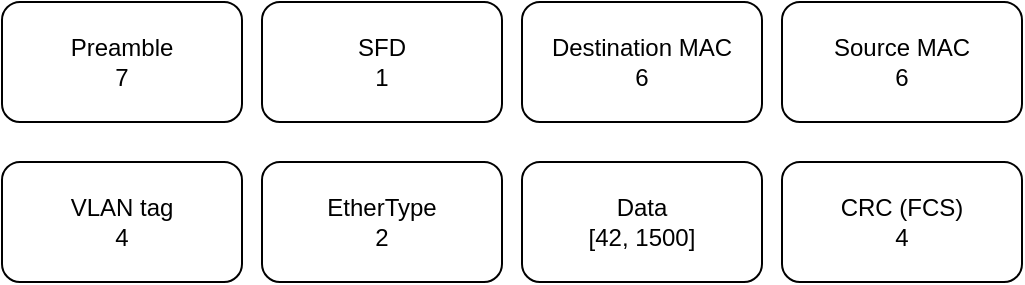 <mxfile version="16.4.5" type="device"><diagram id="3mnBXXKbERvcxIAsIS_A" name="Page-1"><mxGraphModel dx="1102" dy="561" grid="1" gridSize="10" guides="1" tooltips="1" connect="1" arrows="1" fold="1" page="1" pageScale="1" pageWidth="850" pageHeight="1100" math="0" shadow="0"><root><mxCell id="0"/><mxCell id="1" parent="0"/><mxCell id="pqx_ykhWHpozUfvnaAtW-1" value="Preamble&lt;br&gt;7" style="rounded=1;whiteSpace=wrap;html=1;" vertex="1" parent="1"><mxGeometry x="360" y="260" width="120" height="60" as="geometry"/></mxCell><mxCell id="pqx_ykhWHpozUfvnaAtW-2" value="SFD&lt;br&gt;1" style="rounded=1;whiteSpace=wrap;html=1;" vertex="1" parent="1"><mxGeometry x="490" y="260" width="120" height="60" as="geometry"/></mxCell><mxCell id="pqx_ykhWHpozUfvnaAtW-3" value="Destination MAC&lt;br&gt;6" style="rounded=1;whiteSpace=wrap;html=1;" vertex="1" parent="1"><mxGeometry x="620" y="260" width="120" height="60" as="geometry"/></mxCell><mxCell id="pqx_ykhWHpozUfvnaAtW-4" value="Source MAC&lt;br&gt;6" style="rounded=1;whiteSpace=wrap;html=1;" vertex="1" parent="1"><mxGeometry x="750" y="260" width="120" height="60" as="geometry"/></mxCell><mxCell id="pqx_ykhWHpozUfvnaAtW-5" value="&lt;div&gt;VLAN tag&lt;/div&gt;&lt;div&gt;4&lt;span style=&quot;white-space: pre&quot;&gt;&lt;/span&gt;&lt;br&gt;&lt;/div&gt;" style="rounded=1;whiteSpace=wrap;html=1;" vertex="1" parent="1"><mxGeometry x="360" y="340" width="120" height="60" as="geometry"/></mxCell><mxCell id="pqx_ykhWHpozUfvnaAtW-6" value="&lt;div&gt;EtherType&lt;/div&gt;&lt;div&gt;2&lt;br&gt;&lt;span style=&quot;white-space: pre&quot;&gt;&lt;/span&gt;&lt;/div&gt;" style="rounded=1;whiteSpace=wrap;html=1;" vertex="1" parent="1"><mxGeometry x="490" y="340" width="120" height="60" as="geometry"/></mxCell><mxCell id="pqx_ykhWHpozUfvnaAtW-7" value="Data&lt;br&gt;[42, 1500]" style="rounded=1;whiteSpace=wrap;html=1;" vertex="1" parent="1"><mxGeometry x="620" y="340" width="120" height="60" as="geometry"/></mxCell><mxCell id="pqx_ykhWHpozUfvnaAtW-8" value="CRC (FCS)&lt;br&gt;4" style="rounded=1;whiteSpace=wrap;html=1;" vertex="1" parent="1"><mxGeometry x="750" y="340" width="120" height="60" as="geometry"/></mxCell></root></mxGraphModel></diagram></mxfile>